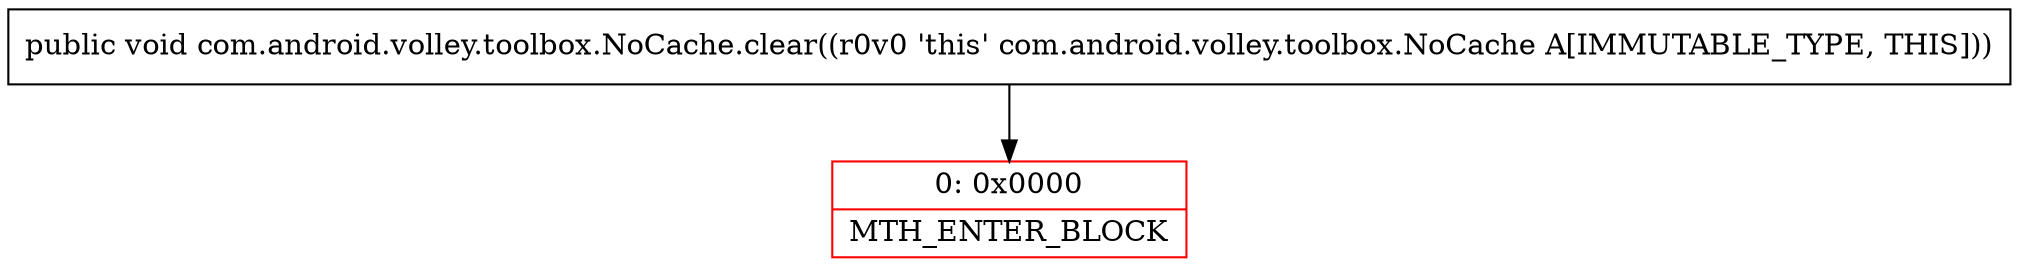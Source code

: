 digraph "CFG forcom.android.volley.toolbox.NoCache.clear()V" {
subgraph cluster_Region_2016016298 {
label = "R(0)";
node [shape=record,color=blue];
}
Node_0 [shape=record,color=red,label="{0\:\ 0x0000|MTH_ENTER_BLOCK\l}"];
MethodNode[shape=record,label="{public void com.android.volley.toolbox.NoCache.clear((r0v0 'this' com.android.volley.toolbox.NoCache A[IMMUTABLE_TYPE, THIS])) }"];
MethodNode -> Node_0;
}

